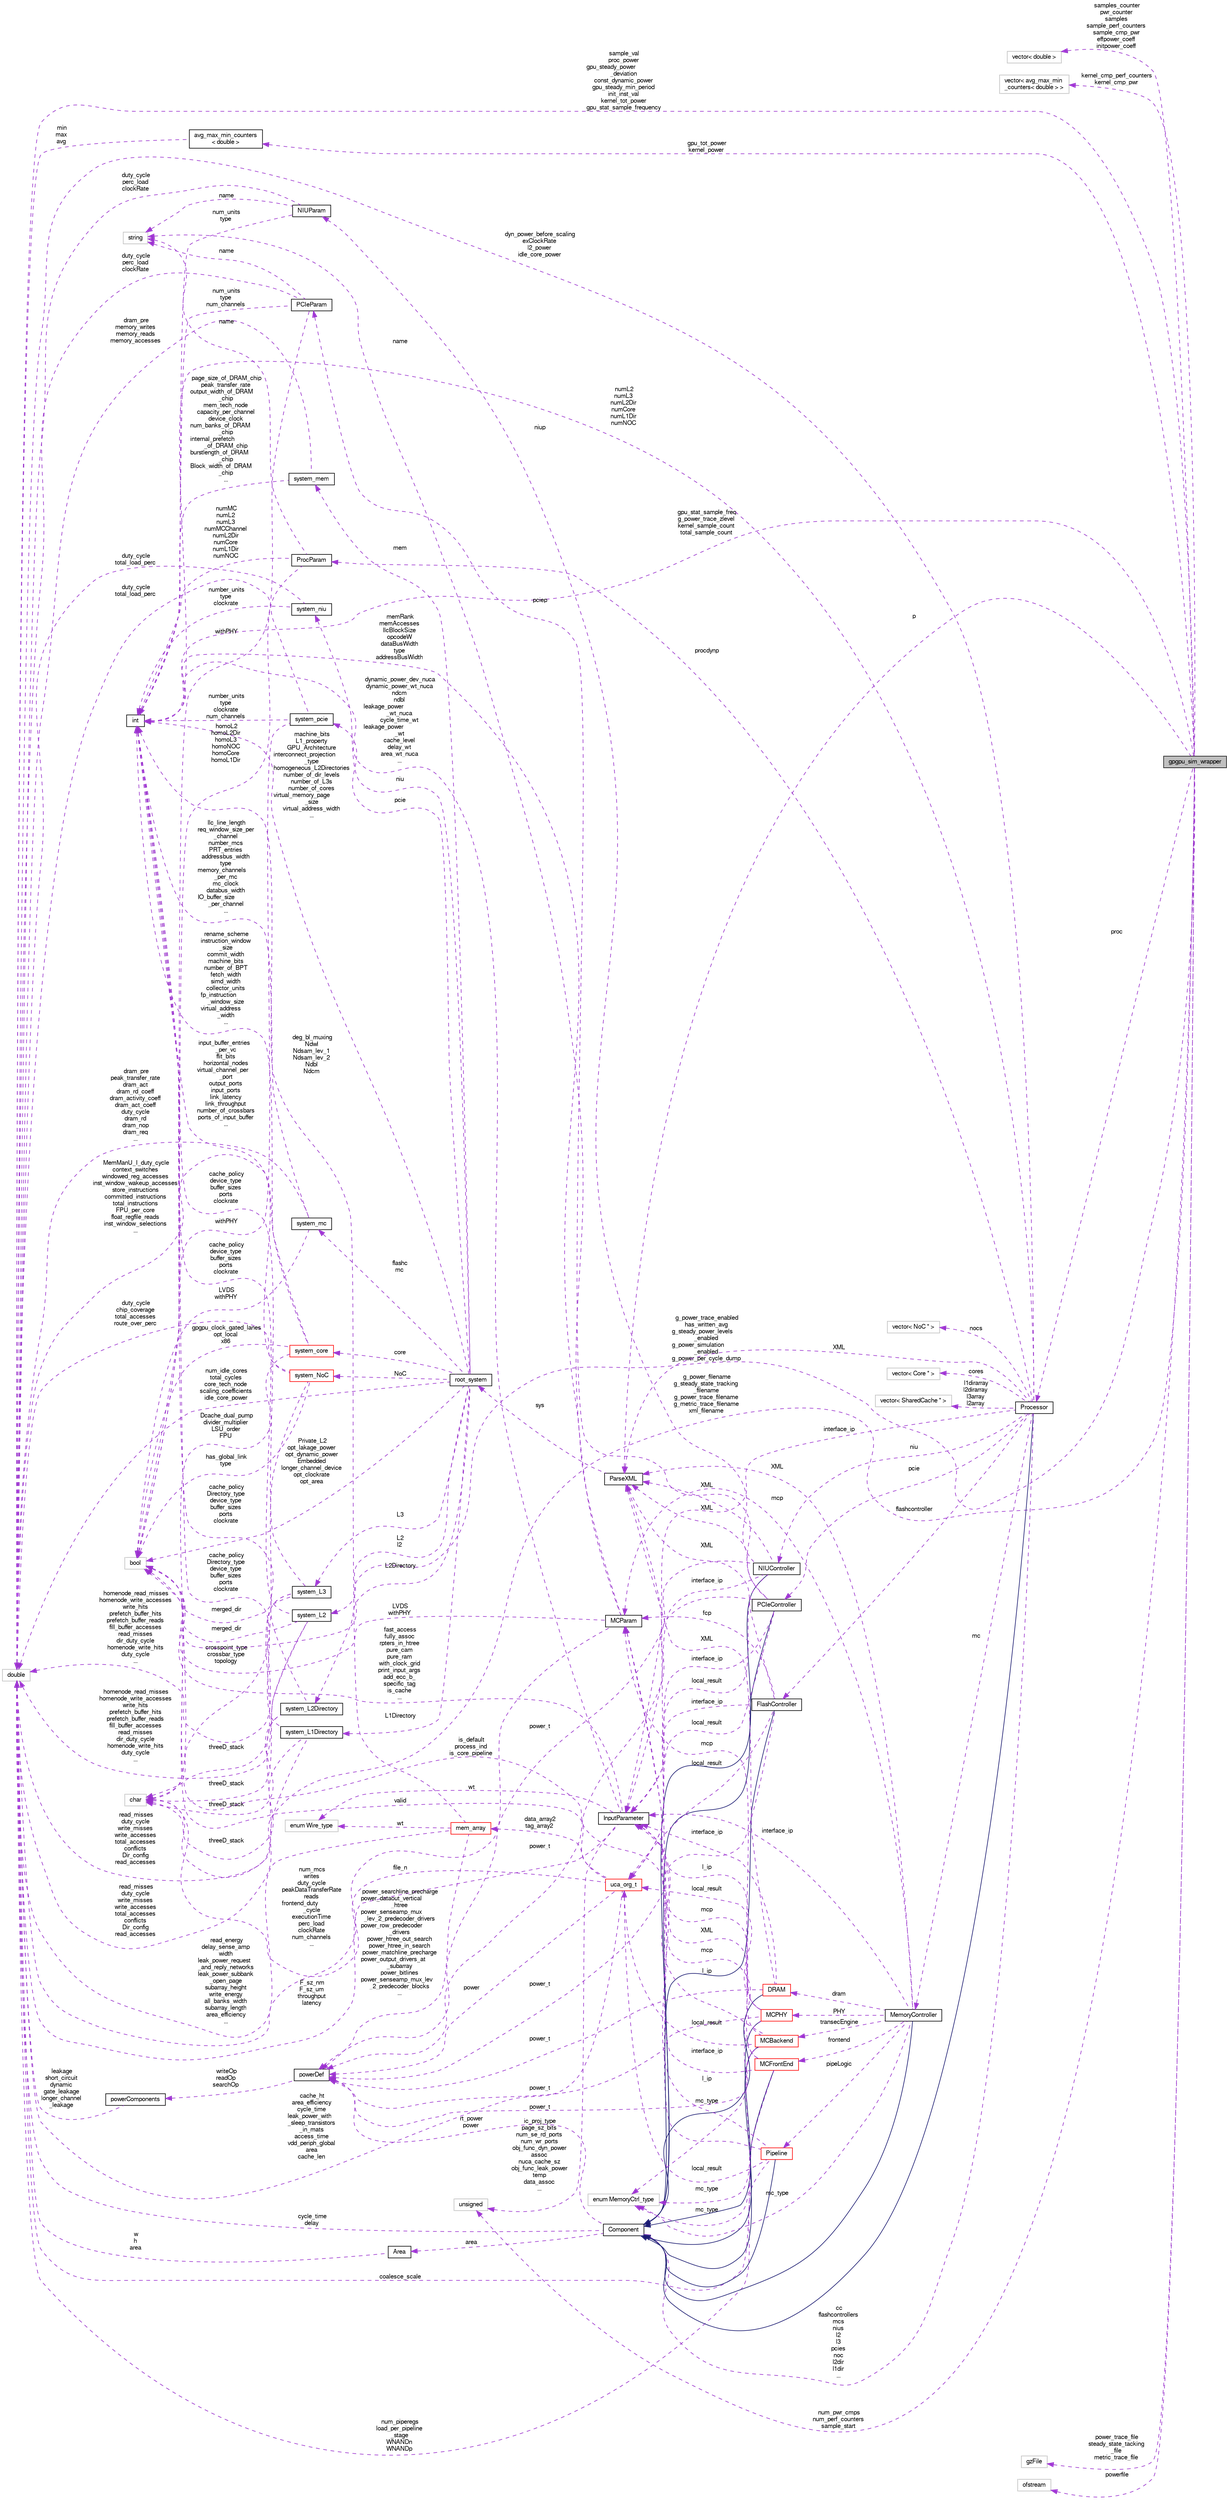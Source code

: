 digraph "gpgpu_sim_wrapper"
{
  bgcolor="transparent";
  edge [fontname="FreeSans",fontsize="10",labelfontname="FreeSans",labelfontsize="10"];
  node [fontname="FreeSans",fontsize="10",shape=record];
  rankdir="LR";
  Node1 [label="gpgpu_sim_wrapper",height=0.2,width=0.4,color="black", fillcolor="grey75", style="filled", fontcolor="black"];
  Node2 -> Node1 [dir="back",color="darkorchid3",fontsize="10",style="dashed",label=" samples_counter\npwr_counter\nsamples\nsample_perf_counters\nsample_cmp_pwr\neffpower_coeff\ninitpower_coeff" ,fontname="FreeSans"];
  Node2 [label="vector\< double \>",height=0.2,width=0.4,color="grey75"];
  Node3 -> Node1 [dir="back",color="darkorchid3",fontsize="10",style="dashed",label=" kernel_cmp_perf_counters\nkernel_cmp_pwr" ,fontname="FreeSans"];
  Node3 [label="vector\< avg_max_min\l_counters\< double \> \>",height=0.2,width=0.4,color="grey75"];
  Node4 -> Node1 [dir="back",color="darkorchid3",fontsize="10",style="dashed",label=" sample_val\nproc_power\ngpu_steady_power\l_deviation\nconst_dynamic_power\ngpu_steady_min_period\ninit_inst_val\nkernel_tot_power\ngpu_stat_sample_frequency" ,fontname="FreeSans"];
  Node4 [label="double",height=0.2,width=0.4,color="grey75"];
  Node5 -> Node1 [dir="back",color="darkorchid3",fontsize="10",style="dashed",label=" g_power_filename\ng_steady_state_tracking\l_filename\ng_power_trace_filename\ng_metric_trace_filename\nxml_filename" ,fontname="FreeSans"];
  Node5 [label="char",height=0.2,width=0.4,color="grey75"];
  Node6 -> Node1 [dir="back",color="darkorchid3",fontsize="10",style="dashed",label=" gpu_tot_power\nkernel_power" ,fontname="FreeSans"];
  Node6 [label="avg_max_min_counters\l\< double \>",height=0.2,width=0.4,color="black",URL="$structavg__max__min__counters.html"];
  Node4 -> Node6 [dir="back",color="darkorchid3",fontsize="10",style="dashed",label=" min\nmax\navg" ,fontname="FreeSans"];
  Node7 -> Node1 [dir="back",color="darkorchid3",fontsize="10",style="dashed",label=" gpu_stat_sample_freq\ng_power_trace_zlevel\nkernel_sample_count\ntotal_sample_count" ,fontname="FreeSans"];
  Node7 [label="int",height=0.2,width=0.4,color="black",URL="$classint.html"];
  Node8 -> Node1 [dir="back",color="darkorchid3",fontsize="10",style="dashed",label=" g_power_trace_enabled\nhas_written_avg\ng_steady_power_levels\l_enabled\ng_power_simulation\l_enabled\ng_power_per_cycle_dump" ,fontname="FreeSans"];
  Node8 [label="bool",height=0.2,width=0.4,color="grey75"];
  Node9 -> Node1 [dir="back",color="darkorchid3",fontsize="10",style="dashed",label=" proc" ,fontname="FreeSans"];
  Node9 [label="Processor",height=0.2,width=0.4,color="black",URL="$classProcessor.html"];
  Node10 -> Node9 [dir="back",color="midnightblue",fontsize="10",style="solid",fontname="FreeSans"];
  Node10 [label="Component",height=0.2,width=0.4,color="black",URL="$classComponent.html"];
  Node4 -> Node10 [dir="back",color="darkorchid3",fontsize="10",style="dashed",label=" cycle_time\ndelay" ,fontname="FreeSans"];
  Node11 -> Node10 [dir="back",color="darkorchid3",fontsize="10",style="dashed",label=" rt_power\npower" ,fontname="FreeSans"];
  Node11 [label="powerDef",height=0.2,width=0.4,color="black",URL="$classpowerDef.html"];
  Node12 -> Node11 [dir="back",color="darkorchid3",fontsize="10",style="dashed",label=" writeOp\nreadOp\nsearchOp" ,fontname="FreeSans"];
  Node12 [label="powerComponents",height=0.2,width=0.4,color="black",URL="$classpowerComponents.html"];
  Node4 -> Node12 [dir="back",color="darkorchid3",fontsize="10",style="dashed",label=" leakage\nshort_circuit\ndynamic\ngate_leakage\nlonger_channel\l_leakage" ,fontname="FreeSans"];
  Node13 -> Node10 [dir="back",color="darkorchid3",fontsize="10",style="dashed",label=" area" ,fontname="FreeSans"];
  Node13 [label="Area",height=0.2,width=0.4,color="black",URL="$classArea.html"];
  Node4 -> Node13 [dir="back",color="darkorchid3",fontsize="10",style="dashed",label=" w\nh\narea" ,fontname="FreeSans"];
  Node14 -> Node9 [dir="back",color="darkorchid3",fontsize="10",style="dashed",label=" flashcontroller" ,fontname="FreeSans"];
  Node14 [label="FlashController",height=0.2,width=0.4,color="black",URL="$classFlashController.html"];
  Node10 -> Node14 [dir="back",color="midnightblue",fontsize="10",style="solid",fontname="FreeSans"];
  Node15 -> Node14 [dir="back",color="darkorchid3",fontsize="10",style="dashed",label=" local_result" ,fontname="FreeSans"];
  Node15 [label="uca_org_t",height=0.2,width=0.4,color="red",URL="$classuca__org__t.html"];
  Node4 -> Node15 [dir="back",color="darkorchid3",fontsize="10",style="dashed",label=" cache_ht\narea_efficiency\ncycle_time\nleak_power_with\l_sleep_transistors\l_in_mats\naccess_time\nvdd_periph_global\narea\ncache_len" ,fontname="FreeSans"];
  Node5 -> Node15 [dir="back",color="darkorchid3",fontsize="10",style="dashed",label=" file_n" ,fontname="FreeSans"];
  Node11 -> Node15 [dir="back",color="darkorchid3",fontsize="10",style="dashed",label=" power" ,fontname="FreeSans"];
  Node16 -> Node15 [dir="back",color="darkorchid3",fontsize="10",style="dashed",label=" data_array2\ntag_array2" ,fontname="FreeSans"];
  Node16 [label="mem_array",height=0.2,width=0.4,color="red",URL="$classmem__array.html"];
  Node4 -> Node16 [dir="back",color="darkorchid3",fontsize="10",style="dashed",label=" read_energy\ndelay_sense_amp\nwidth\nleak_power_request\l_and_reply_networks\nleak_power_subbank\l_open_page\nsubarray_height\nwrite_energy\nall_banks_width\nsubarray_length\narea_efficiency\n..." ,fontname="FreeSans"];
  Node11 -> Node16 [dir="back",color="darkorchid3",fontsize="10",style="dashed",label=" power_searchline_precharge\npower_dataout_vertical\l_htree\npower_senseamp_mux\l_lev_2_predecoder_drivers\npower_row_predecoder\l_drivers\npower_htree_out_search\npower_htree_in_search\npower_matchline_precharge\npower_output_drivers_at\l_subarray\npower_bitlines\npower_senseamp_mux_lev\l_2_predecoder_blocks\n..." ,fontname="FreeSans"];
  Node7 -> Node16 [dir="back",color="darkorchid3",fontsize="10",style="dashed",label=" deg_bl_muxing\nNdwl\nNdsam_lev_1\nNdsam_lev_2\nNdbl\nNdcm" ,fontname="FreeSans"];
  Node18 -> Node16 [dir="back",color="darkorchid3",fontsize="10",style="dashed",label=" wt" ,fontname="FreeSans"];
  Node18 [label="enum Wire_type",height=0.2,width=0.4,color="grey75"];
  Node8 -> Node15 [dir="back",color="darkorchid3",fontsize="10",style="dashed",label=" valid" ,fontname="FreeSans"];
  Node11 -> Node14 [dir="back",color="darkorchid3",fontsize="10",style="dashed",label=" power_t" ,fontname="FreeSans"];
  Node20 -> Node14 [dir="back",color="darkorchid3",fontsize="10",style="dashed",label=" fcp" ,fontname="FreeSans"];
  Node20 [label="MCParam",height=0.2,width=0.4,color="black",URL="$classMCParam.html"];
  Node4 -> Node20 [dir="back",color="darkorchid3",fontsize="10",style="dashed",label=" num_mcs\nwrites\nduty_cycle\npeakDataTransferRate\nreads\nfrontend_duty\l_cycle\nexecutionTime\nperc_load\nclockRate\nnum_channels\n..." ,fontname="FreeSans"];
  Node21 -> Node20 [dir="back",color="darkorchid3",fontsize="10",style="dashed",label=" name" ,fontname="FreeSans"];
  Node21 [label="string",height=0.2,width=0.4,color="grey75"];
  Node7 -> Node20 [dir="back",color="darkorchid3",fontsize="10",style="dashed",label=" memRank\nmemAccesses\nllcBlockSize\nopcodeW\ndataBusWidth\ntype\naddressBusWidth" ,fontname="FreeSans"];
  Node8 -> Node20 [dir="back",color="darkorchid3",fontsize="10",style="dashed",label=" LVDS\nwithPHY" ,fontname="FreeSans"];
  Node22 -> Node14 [dir="back",color="darkorchid3",fontsize="10",style="dashed",label=" interface_ip" ,fontname="FreeSans"];
  Node22 [label="InputParameter",height=0.2,width=0.4,color="black",URL="$classInputParameter.html"];
  Node4 -> Node22 [dir="back",color="darkorchid3",fontsize="10",style="dashed",label=" F_sz_nm\nF_sz_um\nthroughput\nlatency" ,fontname="FreeSans"];
  Node7 -> Node22 [dir="back",color="darkorchid3",fontsize="10",style="dashed",label=" dynamic_power_dev_nuca\ndynamic_power_wt_nuca\nndcm\nndbl\nleakage_power\l_wt_nuca\ncycle_time_wt\nleakage_power\l_wt\ncache_level\ndelay_wt\narea_wt_nuca\n..." ,fontname="FreeSans"];
  Node8 -> Node22 [dir="back",color="darkorchid3",fontsize="10",style="dashed",label=" fast_access\nfully_assoc\nrpters_in_htree\npure_cam\npure_ram\nwith_clock_grid\nprint_input_args\nadd_ecc_b_\nspecific_tag\nis_cache\n..." ,fontname="FreeSans"];
  Node18 -> Node22 [dir="back",color="darkorchid3",fontsize="10",style="dashed",label=" wt" ,fontname="FreeSans"];
  Node23 -> Node22 [dir="back",color="darkorchid3",fontsize="10",style="dashed",label=" ic_proj_type\npage_sz_bits\nnum_se_rd_ports\nnum_wr_ports\nobj_func_dyn_power\nassoc\nnuca_cache_sz\nobj_func_leak_power\ntemp\ndata_assoc\n..." ,fontname="FreeSans"];
  Node23 [label="unsigned",height=0.2,width=0.4,color="grey75"];
  Node24 -> Node14 [dir="back",color="darkorchid3",fontsize="10",style="dashed",label=" XML" ,fontname="FreeSans"];
  Node24 [label="ParseXML",height=0.2,width=0.4,color="black",URL="$classParseXML.html"];
  Node25 -> Node24 [dir="back",color="darkorchid3",fontsize="10",style="dashed",label=" sys" ,fontname="FreeSans"];
  Node25 [label="root_system",height=0.2,width=0.4,color="black",URL="$structroot__system.html"];
  Node26 -> Node25 [dir="back",color="darkorchid3",fontsize="10",style="dashed",label=" L2\nl2" ,fontname="FreeSans"];
  Node26 [label="system_L2",height=0.2,width=0.4,color="black",URL="$structsystem__L2.html"];
  Node4 -> Node26 [dir="back",color="darkorchid3",fontsize="10",style="dashed",label=" homenode_read_misses\nhomenode_write_accesses\nwrite_hits\nprefetch_buffer_hits\nprefetch_buffer_reads\nfill_buffer_accesses\nread_misses\ndir_duty_cycle\nhomenode_write_hits\nduty_cycle\n..." ,fontname="FreeSans"];
  Node5 -> Node26 [dir="back",color="darkorchid3",fontsize="10",style="dashed",label=" threeD_stack" ,fontname="FreeSans"];
  Node7 -> Node26 [dir="back",color="darkorchid3",fontsize="10",style="dashed",label=" cache_policy\ndevice_type\nbuffer_sizes\nports\nclockrate" ,fontname="FreeSans"];
  Node8 -> Node26 [dir="back",color="darkorchid3",fontsize="10",style="dashed",label=" merged_dir" ,fontname="FreeSans"];
  Node27 -> Node25 [dir="back",color="darkorchid3",fontsize="10",style="dashed",label=" L3" ,fontname="FreeSans"];
  Node27 [label="system_L3",height=0.2,width=0.4,color="black",URL="$structsystem__L3.html"];
  Node4 -> Node27 [dir="back",color="darkorchid3",fontsize="10",style="dashed",label=" homenode_read_misses\nhomenode_write_accesses\nwrite_hits\nprefetch_buffer_hits\nprefetch_buffer_reads\nfill_buffer_accesses\nread_misses\ndir_duty_cycle\nhomenode_write_hits\nduty_cycle\n..." ,fontname="FreeSans"];
  Node5 -> Node27 [dir="back",color="darkorchid3",fontsize="10",style="dashed",label=" threeD_stack" ,fontname="FreeSans"];
  Node7 -> Node27 [dir="back",color="darkorchid3",fontsize="10",style="dashed",label=" cache_policy\ndevice_type\nbuffer_sizes\nports\nclockrate" ,fontname="FreeSans"];
  Node8 -> Node27 [dir="back",color="darkorchid3",fontsize="10",style="dashed",label=" merged_dir" ,fontname="FreeSans"];
  Node4 -> Node25 [dir="back",color="darkorchid3",fontsize="10",style="dashed",label=" num_idle_cores\ntotal_cycles\ncore_tech_node\nscaling_coefficients\nidle_core_power" ,fontname="FreeSans"];
  Node28 -> Node25 [dir="back",color="darkorchid3",fontsize="10",style="dashed",label=" L2Directory" ,fontname="FreeSans"];
  Node28 [label="system_L2Directory",height=0.2,width=0.4,color="black",URL="$structsystem__L2Directory.html"];
  Node4 -> Node28 [dir="back",color="darkorchid3",fontsize="10",style="dashed",label=" read_misses\nduty_cycle\nwrite_misses\nwrite_accesses\ntotal_accesses\nconflicts\nDir_config\nread_accesses" ,fontname="FreeSans"];
  Node5 -> Node28 [dir="back",color="darkorchid3",fontsize="10",style="dashed",label=" threeD_stack" ,fontname="FreeSans"];
  Node7 -> Node28 [dir="back",color="darkorchid3",fontsize="10",style="dashed",label=" cache_policy\nDirectory_type\ndevice_type\nbuffer_sizes\nports\nclockrate" ,fontname="FreeSans"];
  Node29 -> Node25 [dir="back",color="darkorchid3",fontsize="10",style="dashed",label=" flashc\nmc" ,fontname="FreeSans"];
  Node29 [label="system_mc",height=0.2,width=0.4,color="black",URL="$structsystem__mc.html"];
  Node4 -> Node29 [dir="back",color="darkorchid3",fontsize="10",style="dashed",label=" dram_pre\npeak_transfer_rate\ndram_act\ndram_rd_coeff\ndram_activity_coeff\ndram_act_coeff\nduty_cycle\ndram_rd\ndram_nop\ndram_req\n..." ,fontname="FreeSans"];
  Node7 -> Node29 [dir="back",color="darkorchid3",fontsize="10",style="dashed",label=" llc_line_length\nreq_window_size_per\l_channel\nnumber_mcs\nPRT_entries\naddressbus_width\ntype\nmemory_channels\l_per_mc\nmc_clock\ndatabus_width\nIO_buffer_size\l_per_channel\n..." ,fontname="FreeSans"];
  Node8 -> Node29 [dir="back",color="darkorchid3",fontsize="10",style="dashed",label=" LVDS\nwithPHY" ,fontname="FreeSans"];
  Node30 -> Node25 [dir="back",color="darkorchid3",fontsize="10",style="dashed",label=" mem" ,fontname="FreeSans"];
  Node30 [label="system_mem",height=0.2,width=0.4,color="black",URL="$structsystem__mem.html"];
  Node4 -> Node30 [dir="back",color="darkorchid3",fontsize="10",style="dashed",label=" dram_pre\nmemory_writes\nmemory_reads\nmemory_accesses" ,fontname="FreeSans"];
  Node7 -> Node30 [dir="back",color="darkorchid3",fontsize="10",style="dashed",label=" page_size_of_DRAM_chip\npeak_transfer_rate\noutput_width_of_DRAM\l_chip\nmem_tech_node\ncapacity_per_channel\ndevice_clock\nnum_banks_of_DRAM\l_chip\ninternal_prefetch\l_of_DRAM_chip\nburstlength_of_DRAM\l_chip\nBlock_width_of_DRAM\l_chip\n..." ,fontname="FreeSans"];
  Node31 -> Node25 [dir="back",color="darkorchid3",fontsize="10",style="dashed",label=" L1Directory" ,fontname="FreeSans"];
  Node31 [label="system_L1Directory",height=0.2,width=0.4,color="black",URL="$structsystem__L1Directory.html"];
  Node4 -> Node31 [dir="back",color="darkorchid3",fontsize="10",style="dashed",label=" read_misses\nduty_cycle\nwrite_misses\nwrite_accesses\ntotal_accesses\nconflicts\nDir_config\nread_accesses" ,fontname="FreeSans"];
  Node5 -> Node31 [dir="back",color="darkorchid3",fontsize="10",style="dashed",label=" threeD_stack" ,fontname="FreeSans"];
  Node7 -> Node31 [dir="back",color="darkorchid3",fontsize="10",style="dashed",label=" cache_policy\nDirectory_type\ndevice_type\nbuffer_sizes\nports\nclockrate" ,fontname="FreeSans"];
  Node32 -> Node25 [dir="back",color="darkorchid3",fontsize="10",style="dashed",label=" niu" ,fontname="FreeSans"];
  Node32 [label="system_niu",height=0.2,width=0.4,color="black",URL="$structsystem__niu.html"];
  Node4 -> Node32 [dir="back",color="darkorchid3",fontsize="10",style="dashed",label=" duty_cycle\ntotal_load_perc" ,fontname="FreeSans"];
  Node7 -> Node32 [dir="back",color="darkorchid3",fontsize="10",style="dashed",label=" number_units\ntype\nclockrate" ,fontname="FreeSans"];
  Node33 -> Node25 [dir="back",color="darkorchid3",fontsize="10",style="dashed",label=" core" ,fontname="FreeSans"];
  Node33 [label="system_core",height=0.2,width=0.4,color="red",URL="$structsystem__core.html"];
  Node4 -> Node33 [dir="back",color="darkorchid3",fontsize="10",style="dashed",label=" MemManU_I_duty_cycle\ncontext_switches\nwindowed_reg_accesses\ninst_window_wakeup_accesses\nstore_instructions\ncommitted_instructions\ntotal_instructions\nFPU_per_core\nfloat_regfile_reads\ninst_window_selections\n..." ,fontname="FreeSans"];
  Node5 -> Node33 [dir="back",color="darkorchid3",fontsize="10",style="dashed",label=" Dcache_dual_pump\ndivider_multiplier\nLSU_order\nFPU" ,fontname="FreeSans"];
  Node7 -> Node33 [dir="back",color="darkorchid3",fontsize="10",style="dashed",label=" rename_scheme\ninstruction_window\l_size\ncommit_width\nmachine_bits\nnumber_of_BPT\nfetch_width\nsimd_width\ncollector_units\nfp_instruction\l_window_size\nvirtual_address\l_width\n..." ,fontname="FreeSans"];
  Node8 -> Node33 [dir="back",color="darkorchid3",fontsize="10",style="dashed",label=" gpgpu_clock_gated_lanes\nopt_local\nx86" ,fontname="FreeSans"];
  Node7 -> Node25 [dir="back",color="darkorchid3",fontsize="10",style="dashed",label=" machine_bits\nL1_property\nGPU_Architecture\ninterconnect_projection\l_type\nhomogeneous_L2Directories\nnumber_of_dir_levels\nnumber_of_L3s\nnumber_of_cores\nvirtual_memory_page\l_size\nvirtual_address_width\n..." ,fontname="FreeSans"];
  Node8 -> Node25 [dir="back",color="darkorchid3",fontsize="10",style="dashed",label=" Private_L2\nopt_lakage_power\nopt_dynamic_power\nEmbedded\nlonger_channel_device\nopt_clockrate\nopt_area" ,fontname="FreeSans"];
  Node40 -> Node25 [dir="back",color="darkorchid3",fontsize="10",style="dashed",label=" NoC" ,fontname="FreeSans"];
  Node40 [label="system_NoC",height=0.2,width=0.4,color="red",URL="$structsystem__NoC.html"];
  Node4 -> Node40 [dir="back",color="darkorchid3",fontsize="10",style="dashed",label=" duty_cycle\nchip_coverage\ntotal_accesses\nroute_over_perc" ,fontname="FreeSans"];
  Node5 -> Node40 [dir="back",color="darkorchid3",fontsize="10",style="dashed",label=" crosspoint_type\ncrossbar_type\ntopology" ,fontname="FreeSans"];
  Node7 -> Node40 [dir="back",color="darkorchid3",fontsize="10",style="dashed",label=" input_buffer_entries\l_per_vc\nflit_bits\nhorizontal_nodes\nvirtual_channel_per\l_port\noutput_ports\ninput_ports\nlink_latency\nlink_throughput\nnumber_of_crossbars\nports_of_input_buffer\n..." ,fontname="FreeSans"];
  Node8 -> Node40 [dir="back",color="darkorchid3",fontsize="10",style="dashed",label=" has_global_link\ntype" ,fontname="FreeSans"];
  Node42 -> Node25 [dir="back",color="darkorchid3",fontsize="10",style="dashed",label=" pcie" ,fontname="FreeSans"];
  Node42 [label="system_pcie",height=0.2,width=0.4,color="black",URL="$structsystem__pcie.html"];
  Node4 -> Node42 [dir="back",color="darkorchid3",fontsize="10",style="dashed",label=" duty_cycle\ntotal_load_perc" ,fontname="FreeSans"];
  Node7 -> Node42 [dir="back",color="darkorchid3",fontsize="10",style="dashed",label=" number_units\ntype\nclockrate\nnum_channels" ,fontname="FreeSans"];
  Node8 -> Node42 [dir="back",color="darkorchid3",fontsize="10",style="dashed",label=" withPHY" ,fontname="FreeSans"];
  Node43 -> Node9 [dir="back",color="darkorchid3",fontsize="10",style="dashed",label=" pcie" ,fontname="FreeSans"];
  Node43 [label="PCIeController",height=0.2,width=0.4,color="black",URL="$classPCIeController.html"];
  Node10 -> Node43 [dir="back",color="midnightblue",fontsize="10",style="solid",fontname="FreeSans"];
  Node15 -> Node43 [dir="back",color="darkorchid3",fontsize="10",style="dashed",label=" local_result" ,fontname="FreeSans"];
  Node11 -> Node43 [dir="back",color="darkorchid3",fontsize="10",style="dashed",label=" power_t" ,fontname="FreeSans"];
  Node44 -> Node43 [dir="back",color="darkorchid3",fontsize="10",style="dashed",label=" pciep" ,fontname="FreeSans"];
  Node44 [label="PCIeParam",height=0.2,width=0.4,color="black",URL="$classPCIeParam.html"];
  Node4 -> Node44 [dir="back",color="darkorchid3",fontsize="10",style="dashed",label=" duty_cycle\nperc_load\nclockRate" ,fontname="FreeSans"];
  Node21 -> Node44 [dir="back",color="darkorchid3",fontsize="10",style="dashed",label=" name" ,fontname="FreeSans"];
  Node7 -> Node44 [dir="back",color="darkorchid3",fontsize="10",style="dashed",label=" num_units\ntype\nnum_channels" ,fontname="FreeSans"];
  Node8 -> Node44 [dir="back",color="darkorchid3",fontsize="10",style="dashed",label=" withPHY" ,fontname="FreeSans"];
  Node22 -> Node43 [dir="back",color="darkorchid3",fontsize="10",style="dashed",label=" interface_ip" ,fontname="FreeSans"];
  Node24 -> Node43 [dir="back",color="darkorchid3",fontsize="10",style="dashed",label=" XML" ,fontname="FreeSans"];
  Node45 -> Node9 [dir="back",color="darkorchid3",fontsize="10",style="dashed",label=" niu" ,fontname="FreeSans"];
  Node45 [label="NIUController",height=0.2,width=0.4,color="black",URL="$classNIUController.html"];
  Node10 -> Node45 [dir="back",color="midnightblue",fontsize="10",style="solid",fontname="FreeSans"];
  Node15 -> Node45 [dir="back",color="darkorchid3",fontsize="10",style="dashed",label=" local_result" ,fontname="FreeSans"];
  Node11 -> Node45 [dir="back",color="darkorchid3",fontsize="10",style="dashed",label=" power_t" ,fontname="FreeSans"];
  Node46 -> Node45 [dir="back",color="darkorchid3",fontsize="10",style="dashed",label=" niup" ,fontname="FreeSans"];
  Node46 [label="NIUParam",height=0.2,width=0.4,color="black",URL="$classNIUParam.html"];
  Node4 -> Node46 [dir="back",color="darkorchid3",fontsize="10",style="dashed",label=" duty_cycle\nperc_load\nclockRate" ,fontname="FreeSans"];
  Node21 -> Node46 [dir="back",color="darkorchid3",fontsize="10",style="dashed",label=" name" ,fontname="FreeSans"];
  Node7 -> Node46 [dir="back",color="darkorchid3",fontsize="10",style="dashed",label=" num_units\ntype" ,fontname="FreeSans"];
  Node22 -> Node45 [dir="back",color="darkorchid3",fontsize="10",style="dashed",label=" interface_ip" ,fontname="FreeSans"];
  Node24 -> Node45 [dir="back",color="darkorchid3",fontsize="10",style="dashed",label=" XML" ,fontname="FreeSans"];
  Node4 -> Node9 [dir="back",color="darkorchid3",fontsize="10",style="dashed",label=" dyn_power_before_scaling\nexClockRate\nl2_power\nidle_core_power" ,fontname="FreeSans"];
  Node47 -> Node9 [dir="back",color="darkorchid3",fontsize="10",style="dashed",label=" nocs" ,fontname="FreeSans"];
  Node47 [label="vector\< NoC * \>",height=0.2,width=0.4,color="grey75"];
  Node48 -> Node9 [dir="back",color="darkorchid3",fontsize="10",style="dashed",label=" procdynp" ,fontname="FreeSans"];
  Node48 [label="ProcParam",height=0.2,width=0.4,color="black",URL="$classProcParam.html"];
  Node21 -> Node48 [dir="back",color="darkorchid3",fontsize="10",style="dashed",label=" name" ,fontname="FreeSans"];
  Node7 -> Node48 [dir="back",color="darkorchid3",fontsize="10",style="dashed",label=" numMC\nnumL2\nnumL3\nnumMCChannel\nnumL2Dir\nnumCore\nnumL1Dir\nnumNOC" ,fontname="FreeSans"];
  Node8 -> Node48 [dir="back",color="darkorchid3",fontsize="10",style="dashed",label=" homoL2\nhomoL2Dir\nhomoL3\nhomoNOC\nhomoCore\nhomoL1Dir" ,fontname="FreeSans"];
  Node10 -> Node9 [dir="back",color="darkorchid3",fontsize="10",style="dashed",label=" cc\nflashcontrollers\nmcs\nnius\nl2\nl3\npcies\nnoc\nl2dir\nl1dir\n..." ,fontname="FreeSans"];
  Node7 -> Node9 [dir="back",color="darkorchid3",fontsize="10",style="dashed",label=" numL2\nnumL3\nnumL2Dir\nnumCore\nnumL1Dir\nnumNOC" ,fontname="FreeSans"];
  Node22 -> Node9 [dir="back",color="darkorchid3",fontsize="10",style="dashed",label=" interface_ip" ,fontname="FreeSans"];
  Node49 -> Node9 [dir="back",color="darkorchid3",fontsize="10",style="dashed",label=" mc" ,fontname="FreeSans"];
  Node49 [label="MemoryController",height=0.2,width=0.4,color="black",URL="$classMemoryController.html"];
  Node10 -> Node49 [dir="back",color="midnightblue",fontsize="10",style="solid",fontname="FreeSans"];
  Node50 -> Node49 [dir="back",color="darkorchid3",fontsize="10",style="dashed",label=" pipeLogic" ,fontname="FreeSans"];
  Node50 [label="Pipeline",height=0.2,width=0.4,color="red",URL="$classPipeline.html"];
  Node10 -> Node50 [dir="back",color="midnightblue",fontsize="10",style="solid",fontname="FreeSans"];
  Node4 -> Node50 [dir="back",color="darkorchid3",fontsize="10",style="dashed",label=" num_piperegs\nload_per_pipeline\l_stage\nWNANDn\nWNANDp" ,fontname="FreeSans"];
  Node15 -> Node50 [dir="back",color="darkorchid3",fontsize="10",style="dashed",label=" local_result" ,fontname="FreeSans"];
  Node8 -> Node50 [dir="back",color="darkorchid3",fontsize="10",style="dashed",label=" is_default\nprocess_ind\nis_core_pipeline" ,fontname="FreeSans"];
  Node22 -> Node50 [dir="back",color="darkorchid3",fontsize="10",style="dashed",label=" l_ip" ,fontname="FreeSans"];
  Node56 -> Node49 [dir="back",color="darkorchid3",fontsize="10",style="dashed",label=" mc_type" ,fontname="FreeSans"];
  Node56 [label="enum MemoryCtrl_type",height=0.2,width=0.4,color="grey75"];
  Node57 -> Node49 [dir="back",color="darkorchid3",fontsize="10",style="dashed",label=" transecEngine" ,fontname="FreeSans"];
  Node57 [label="MCBackend",height=0.2,width=0.4,color="red",URL="$classMCBackend.html"];
  Node10 -> Node57 [dir="back",color="midnightblue",fontsize="10",style="solid",fontname="FreeSans"];
  Node56 -> Node57 [dir="back",color="darkorchid3",fontsize="10",style="dashed",label=" mc_type" ,fontname="FreeSans"];
  Node11 -> Node57 [dir="back",color="darkorchid3",fontsize="10",style="dashed",label=" power_t" ,fontname="FreeSans"];
  Node15 -> Node57 [dir="back",color="darkorchid3",fontsize="10",style="dashed",label=" local_result" ,fontname="FreeSans"];
  Node20 -> Node57 [dir="back",color="darkorchid3",fontsize="10",style="dashed",label=" mcp" ,fontname="FreeSans"];
  Node22 -> Node57 [dir="back",color="darkorchid3",fontsize="10",style="dashed",label=" l_ip" ,fontname="FreeSans"];
  Node60 -> Node49 [dir="back",color="darkorchid3",fontsize="10",style="dashed",label=" frontend" ,fontname="FreeSans"];
  Node60 [label="MCFrontEnd",height=0.2,width=0.4,color="red",URL="$classMCFrontEnd.html"];
  Node10 -> Node60 [dir="back",color="midnightblue",fontsize="10",style="solid",fontname="FreeSans"];
  Node56 -> Node60 [dir="back",color="darkorchid3",fontsize="10",style="dashed",label=" mc_type" ,fontname="FreeSans"];
  Node4 -> Node60 [dir="back",color="darkorchid3",fontsize="10",style="dashed",label=" coalesce_scale" ,fontname="FreeSans"];
  Node20 -> Node60 [dir="back",color="darkorchid3",fontsize="10",style="dashed",label=" mcp" ,fontname="FreeSans"];
  Node22 -> Node60 [dir="back",color="darkorchid3",fontsize="10",style="dashed",label=" interface_ip" ,fontname="FreeSans"];
  Node24 -> Node60 [dir="back",color="darkorchid3",fontsize="10",style="dashed",label=" XML" ,fontname="FreeSans"];
  Node63 -> Node49 [dir="back",color="darkorchid3",fontsize="10",style="dashed",label=" PHY" ,fontname="FreeSans"];
  Node63 [label="MCPHY",height=0.2,width=0.4,color="red",URL="$classMCPHY.html"];
  Node10 -> Node63 [dir="back",color="midnightblue",fontsize="10",style="solid",fontname="FreeSans"];
  Node56 -> Node63 [dir="back",color="darkorchid3",fontsize="10",style="dashed",label=" mc_type" ,fontname="FreeSans"];
  Node11 -> Node63 [dir="back",color="darkorchid3",fontsize="10",style="dashed",label=" power_t" ,fontname="FreeSans"];
  Node15 -> Node63 [dir="back",color="darkorchid3",fontsize="10",style="dashed",label=" local_result" ,fontname="FreeSans"];
  Node20 -> Node63 [dir="back",color="darkorchid3",fontsize="10",style="dashed",label=" mcp" ,fontname="FreeSans"];
  Node22 -> Node63 [dir="back",color="darkorchid3",fontsize="10",style="dashed",label=" l_ip" ,fontname="FreeSans"];
  Node64 -> Node49 [dir="back",color="darkorchid3",fontsize="10",style="dashed",label=" dram" ,fontname="FreeSans"];
  Node64 [label="DRAM",height=0.2,width=0.4,color="red",URL="$classDRAM.html"];
  Node10 -> Node64 [dir="back",color="midnightblue",fontsize="10",style="solid",fontname="FreeSans"];
  Node11 -> Node64 [dir="back",color="darkorchid3",fontsize="10",style="dashed",label=" power_t" ,fontname="FreeSans"];
  Node22 -> Node64 [dir="back",color="darkorchid3",fontsize="10",style="dashed",label=" interface_ip" ,fontname="FreeSans"];
  Node24 -> Node64 [dir="back",color="darkorchid3",fontsize="10",style="dashed",label=" XML" ,fontname="FreeSans"];
  Node20 -> Node49 [dir="back",color="darkorchid3",fontsize="10",style="dashed",label=" mcp" ,fontname="FreeSans"];
  Node22 -> Node49 [dir="back",color="darkorchid3",fontsize="10",style="dashed",label=" interface_ip" ,fontname="FreeSans"];
  Node24 -> Node49 [dir="back",color="darkorchid3",fontsize="10",style="dashed",label=" XML" ,fontname="FreeSans"];
  Node24 -> Node9 [dir="back",color="darkorchid3",fontsize="10",style="dashed",label=" XML" ,fontname="FreeSans"];
  Node67 -> Node9 [dir="back",color="darkorchid3",fontsize="10",style="dashed",label=" cores" ,fontname="FreeSans"];
  Node67 [label="vector\< Core * \>",height=0.2,width=0.4,color="grey75"];
  Node68 -> Node9 [dir="back",color="darkorchid3",fontsize="10",style="dashed",label=" l1dirarray\nl2dirarray\nl3array\nl2array" ,fontname="FreeSans"];
  Node68 [label="vector\< SharedCache * \>",height=0.2,width=0.4,color="grey75"];
  Node69 -> Node1 [dir="back",color="darkorchid3",fontsize="10",style="dashed",label=" power_trace_file\nsteady_state_tacking\l_file\nmetric_trace_file" ,fontname="FreeSans"];
  Node69 [label="gzFile",height=0.2,width=0.4,color="grey75"];
  Node24 -> Node1 [dir="back",color="darkorchid3",fontsize="10",style="dashed",label=" p" ,fontname="FreeSans"];
  Node70 -> Node1 [dir="back",color="darkorchid3",fontsize="10",style="dashed",label=" powerfile" ,fontname="FreeSans"];
  Node70 [label="ofstream",height=0.2,width=0.4,color="grey75"];
  Node23 -> Node1 [dir="back",color="darkorchid3",fontsize="10",style="dashed",label=" num_pwr_cmps\nnum_perf_counters\nsample_start" ,fontname="FreeSans"];
}
